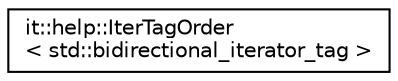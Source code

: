 digraph "Graphical Class Hierarchy"
{
  edge [fontname="Helvetica",fontsize="10",labelfontname="Helvetica",labelfontsize="10"];
  node [fontname="Helvetica",fontsize="10",shape=record];
  rankdir="LR";
  Node1 [label="it::help::IterTagOrder\l\< std::bidirectional_iterator_tag \>",height=0.2,width=0.4,color="black", fillcolor="white", style="filled",URL="$structit_1_1help_1_1IterTagOrder_3_01std_1_1bidirectional__iterator__tag_01_4.html"];
}
